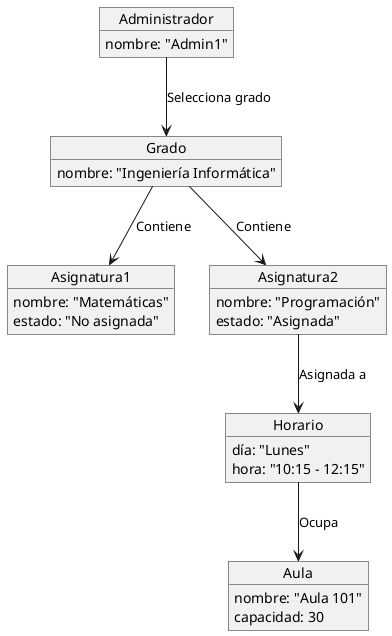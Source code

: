 @startuml
object Administrador {
    nombre: "Admin1"
}

object Grado {
    nombre: "Ingeniería Informática"
}

object Asignatura1 {
    nombre: "Matemáticas"
    estado: "No asignada"
}

object Asignatura2 {
    nombre: "Programación"
    estado: "Asignada"
}

object Horario {
    día: "Lunes"
    hora: "10:15 - 12:15"
}

object Aula {
    nombre: "Aula 101"
    capacidad: 30
}

Administrador --> Grado : Selecciona grado
Grado --> Asignatura1 : Contiene
Grado --> Asignatura2 : Contiene
Asignatura2 --> Horario : Asignada a
Horario --> Aula : Ocupa
@enduml